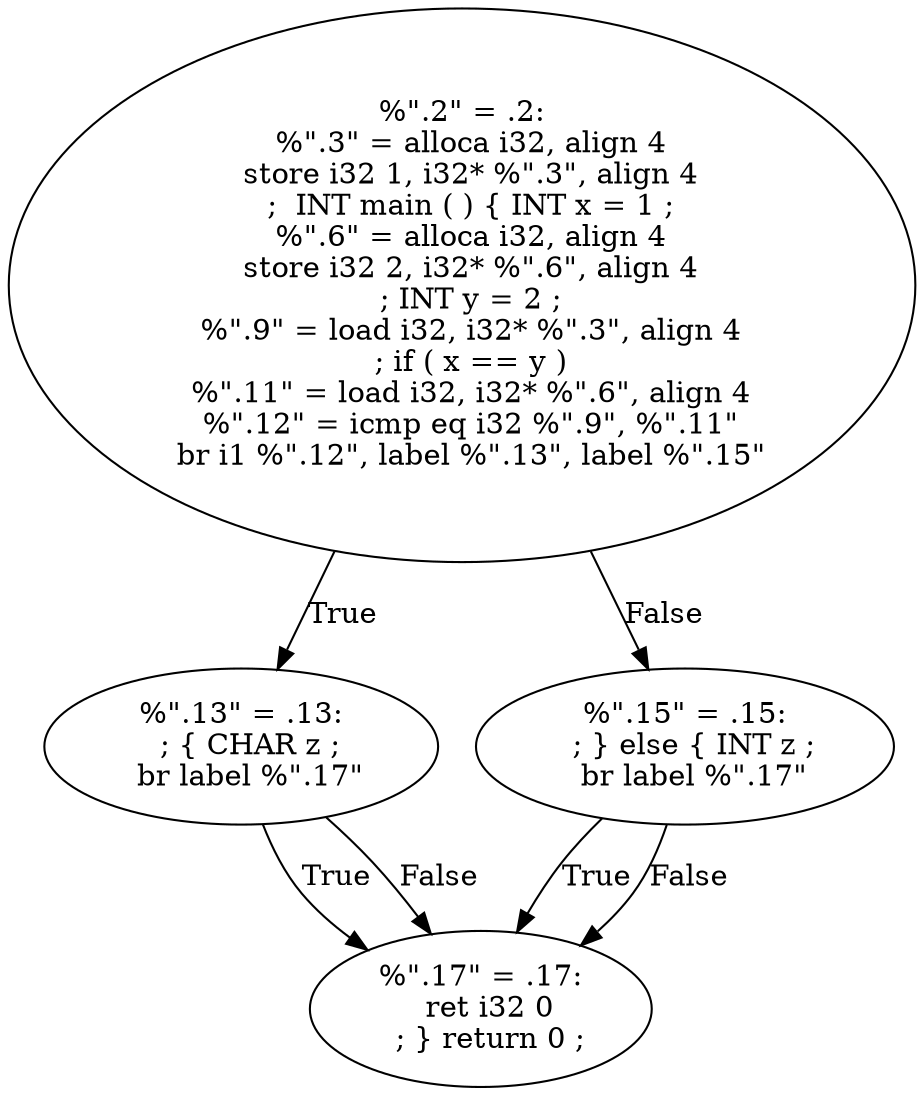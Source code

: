 digraph AST {
  "139136233379184" [label="%\".2\" = .2:
  %\".3\" = alloca i32, align 4
  store i32 1, i32* %\".3\", align 4
  ;  INT main ( ) { INT x = 1 ;
  %\".6\" = alloca i32, align 4
  store i32 2, i32* %\".6\", align 4
  ; INT y = 2 ;
  %\".9\" = load i32, i32* %\".3\", align 4
  ; if ( x == y )
  %\".11\" = load i32, i32* %\".6\", align 4
  %\".12\" = icmp eq i32 %\".9\", %\".11\"
  br i1 %\".12\", label %\".13\", label %\".15\""];
  "139136233379184" -> "139136233383792" [label="True"];
  "139136233379184" -> "139136233388592" [label="False"];
  "139136233383792" [label="%\".13\" = .13:
  ; { CHAR z ;
  br label %\".17\""];
  "139136233383792" -> "139136233271504" [label="True"];
  "139136233383792" -> "139136233271504" [label="False"];
  "139136233271504" [label="%\".17\" = .17:
  ret i32 0
  ; } return 0 ;"];
  "139136233388592" [label="%\".15\" = .15:
  ; } else { INT z ;
  br label %\".17\""];
  "139136233388592" -> "139136233271504" [label="True"];
  "139136233388592" -> "139136233271504" [label="False"];
}
